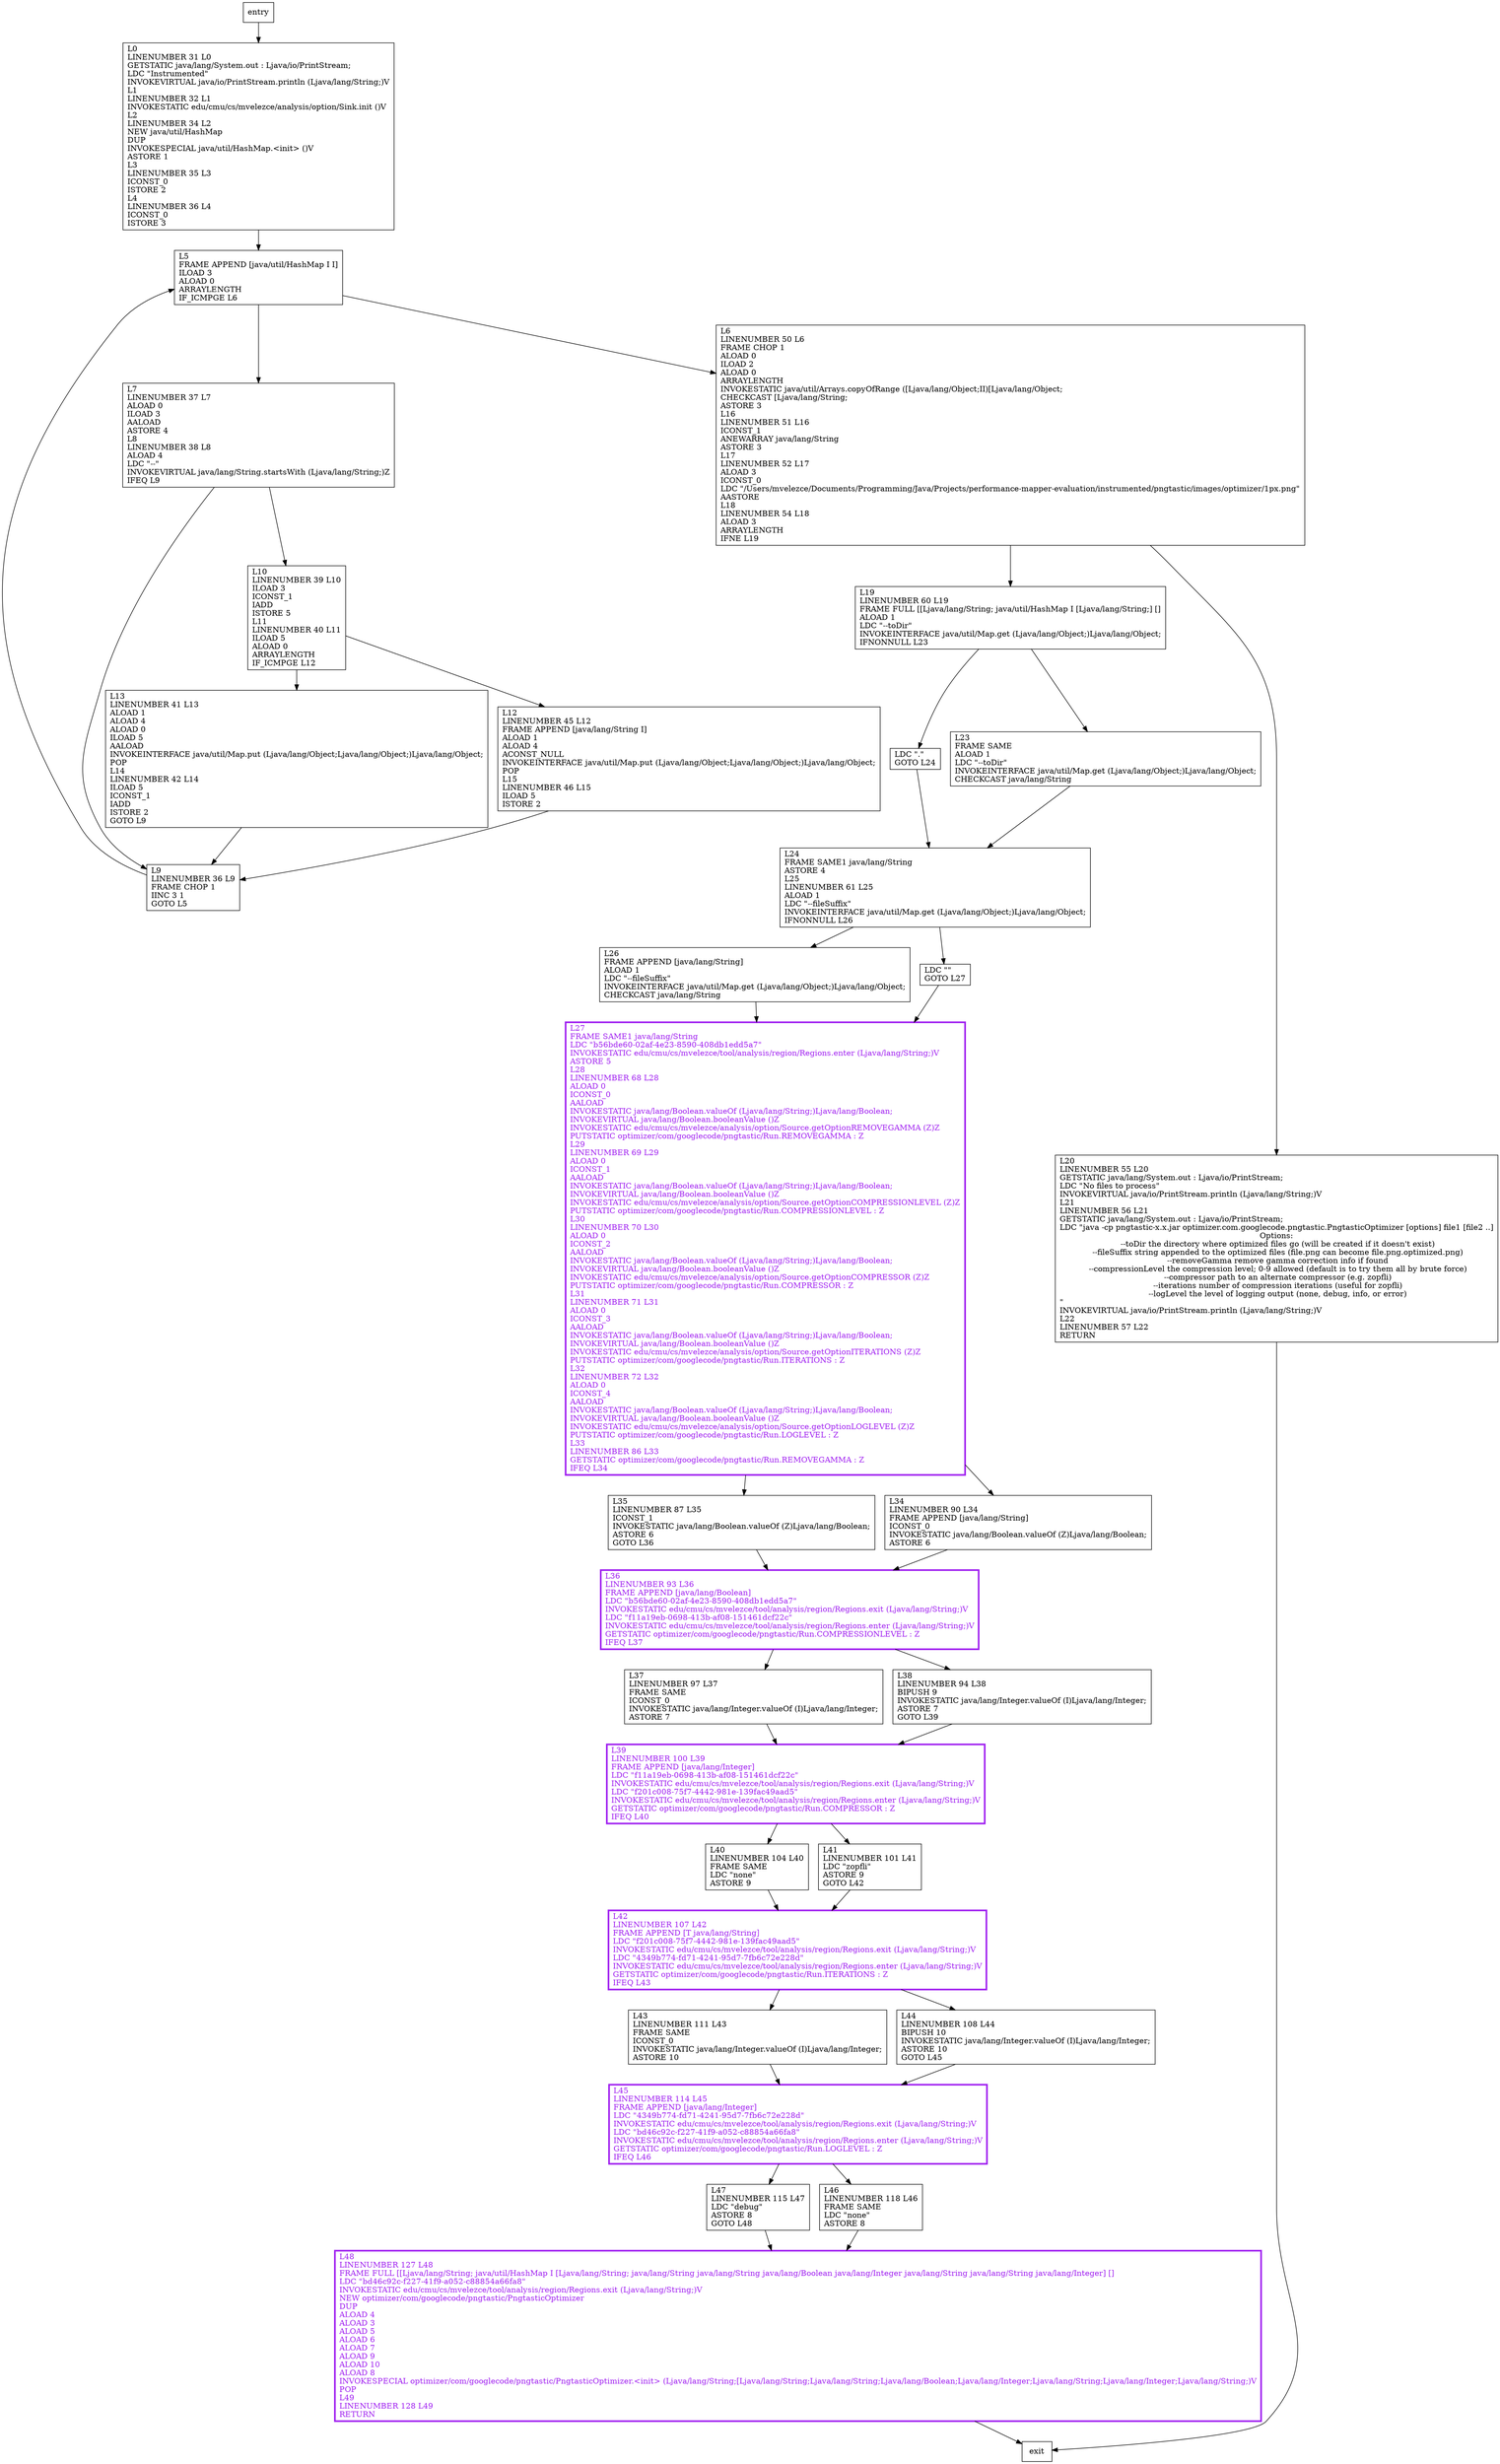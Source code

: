 digraph main {
node [shape=record];
313881452 [label="LDC \".\"\lGOTO L24\l"];
1829287142 [label="L13\lLINENUMBER 41 L13\lALOAD 1\lALOAD 4\lALOAD 0\lILOAD 5\lAALOAD\lINVOKEINTERFACE java/util/Map.put (Ljava/lang/Object;Ljava/lang/Object;)Ljava/lang/Object;\lPOP\lL14\lLINENUMBER 42 L14\lILOAD 5\lICONST_1\lIADD\lISTORE 2\lGOTO L9\l"];
1110981808 [label="L40\lLINENUMBER 104 L40\lFRAME SAME\lLDC \"none\"\lASTORE 9\l"];
535687332 [label="L7\lLINENUMBER 37 L7\lALOAD 0\lILOAD 3\lAALOAD\lASTORE 4\lL8\lLINENUMBER 38 L8\lALOAD 4\lLDC \"--\"\lINVOKEVIRTUAL java/lang/String.startsWith (Ljava/lang/String;)Z\lIFEQ L9\l"];
1532675992 [label="L39\lLINENUMBER 100 L39\lFRAME APPEND [java/lang/Integer]\lLDC \"f11a19eb-0698-413b-af08-151461dcf22c\"\lINVOKESTATIC edu/cmu/cs/mvelezce/tool/analysis/region/Regions.exit (Ljava/lang/String;)V\lLDC \"f201c008-75f7-4442-981e-139fac49aad5\"\lINVOKESTATIC edu/cmu/cs/mvelezce/tool/analysis/region/Regions.enter (Ljava/lang/String;)V\lGETSTATIC optimizer/com/googlecode/pngtastic/Run.COMPRESSOR : Z\lIFEQ L40\l"];
1986562346 [label="L41\lLINENUMBER 101 L41\lLDC \"zopfli\"\lASTORE 9\lGOTO L42\l"];
2077845538 [label="L0\lLINENUMBER 31 L0\lGETSTATIC java/lang/System.out : Ljava/io/PrintStream;\lLDC \"Instrumented\"\lINVOKEVIRTUAL java/io/PrintStream.println (Ljava/lang/String;)V\lL1\lLINENUMBER 32 L1\lINVOKESTATIC edu/cmu/cs/mvelezce/analysis/option/Sink.init ()V\lL2\lLINENUMBER 34 L2\lNEW java/util/HashMap\lDUP\lINVOKESPECIAL java/util/HashMap.\<init\> ()V\lASTORE 1\lL3\lLINENUMBER 35 L3\lICONST_0\lISTORE 2\lL4\lLINENUMBER 36 L4\lICONST_0\lISTORE 3\l"];
1692066743 [label="L6\lLINENUMBER 50 L6\lFRAME CHOP 1\lALOAD 0\lILOAD 2\lALOAD 0\lARRAYLENGTH\lINVOKESTATIC java/util/Arrays.copyOfRange ([Ljava/lang/Object;II)[Ljava/lang/Object;\lCHECKCAST [Ljava/lang/String;\lASTORE 3\lL16\lLINENUMBER 51 L16\lICONST_1\lANEWARRAY java/lang/String\lASTORE 3\lL17\lLINENUMBER 52 L17\lALOAD 3\lICONST_0\lLDC \"/Users/mvelezce/Documents/Programming/Java/Projects/performance-mapper-evaluation/instrumented/pngtastic/images/optimizer/1px.png\"\lAASTORE\lL18\lLINENUMBER 54 L18\lALOAD 3\lARRAYLENGTH\lIFNE L19\l"];
449541293 [label="L19\lLINENUMBER 60 L19\lFRAME FULL [[Ljava/lang/String; java/util/HashMap I [Ljava/lang/String;] []\lALOAD 1\lLDC \"--toDir\"\lINVOKEINTERFACE java/util/Map.get (Ljava/lang/Object;)Ljava/lang/Object;\lIFNONNULL L23\l"];
1940449684 [label="L37\lLINENUMBER 97 L37\lFRAME SAME\lICONST_0\lINVOKESTATIC java/lang/Integer.valueOf (I)Ljava/lang/Integer;\lASTORE 7\l"];
792210014 [label="L23\lFRAME SAME\lALOAD 1\lLDC \"--toDir\"\lINVOKEINTERFACE java/util/Map.get (Ljava/lang/Object;)Ljava/lang/Object;\lCHECKCAST java/lang/String\l"];
1620989914 [label="L47\lLINENUMBER 115 L47\lLDC \"debug\"\lASTORE 8\lGOTO L48\l"];
508323203 [label="L9\lLINENUMBER 36 L9\lFRAME CHOP 1\lIINC 3 1\lGOTO L5\l"];
176376157 [label="L42\lLINENUMBER 107 L42\lFRAME APPEND [T java/lang/String]\lLDC \"f201c008-75f7-4442-981e-139fac49aad5\"\lINVOKESTATIC edu/cmu/cs/mvelezce/tool/analysis/region/Regions.exit (Ljava/lang/String;)V\lLDC \"4349b774-fd71-4241-95d7-7fb6c72e228d\"\lINVOKESTATIC edu/cmu/cs/mvelezce/tool/analysis/region/Regions.enter (Ljava/lang/String;)V\lGETSTATIC optimizer/com/googlecode/pngtastic/Run.ITERATIONS : Z\lIFEQ L43\l"];
866474968 [label="L36\lLINENUMBER 93 L36\lFRAME APPEND [java/lang/Boolean]\lLDC \"b56bde60-02af-4e23-8590-408db1edd5a7\"\lINVOKESTATIC edu/cmu/cs/mvelezce/tool/analysis/region/Regions.exit (Ljava/lang/String;)V\lLDC \"f11a19eb-0698-413b-af08-151461dcf22c\"\lINVOKESTATIC edu/cmu/cs/mvelezce/tool/analysis/region/Regions.enter (Ljava/lang/String;)V\lGETSTATIC optimizer/com/googlecode/pngtastic/Run.COMPRESSIONLEVEL : Z\lIFEQ L37\l"];
269853881 [label="L5\lFRAME APPEND [java/util/HashMap I I]\lILOAD 3\lALOAD 0\lARRAYLENGTH\lIF_ICMPGE L6\l"];
1930842682 [label="L35\lLINENUMBER 87 L35\lICONST_1\lINVOKESTATIC java/lang/Boolean.valueOf (Z)Ljava/lang/Boolean;\lASTORE 6\lGOTO L36\l"];
752148842 [label="L26\lFRAME APPEND [java/lang/String]\lALOAD 1\lLDC \"--fileSuffix\"\lINVOKEINTERFACE java/util/Map.get (Ljava/lang/Object;)Ljava/lang/Object;\lCHECKCAST java/lang/String\l"];
786728464 [label="L10\lLINENUMBER 39 L10\lILOAD 3\lICONST_1\lIADD\lISTORE 5\lL11\lLINENUMBER 40 L11\lILOAD 5\lALOAD 0\lARRAYLENGTH\lIF_ICMPGE L12\l"];
495984416 [label="L12\lLINENUMBER 45 L12\lFRAME APPEND [java/lang/String I]\lALOAD 1\lALOAD 4\lACONST_NULL\lINVOKEINTERFACE java/util/Map.put (Ljava/lang/Object;Ljava/lang/Object;)Ljava/lang/Object;\lPOP\lL15\lLINENUMBER 46 L15\lILOAD 5\lISTORE 2\l"];
129958347 [label="L20\lLINENUMBER 55 L20\lGETSTATIC java/lang/System.out : Ljava/io/PrintStream;\lLDC \"No files to process\"\lINVOKEVIRTUAL java/io/PrintStream.println (Ljava/lang/String;)V\lL21\lLINENUMBER 56 L21\lGETSTATIC java/lang/System.out : Ljava/io/PrintStream;\lLDC \"java -cp pngtastic-x.x.jar optimizer.com.googlecode.pngtastic.PngtasticOptimizer [options] file1 [file2 ..]\nOptions:\n  --toDir            the directory where optimized files go (will be created if it doesn't exist)\n  --fileSuffix       string appended to the optimized files (file.png can become file.png.optimized.png)\n  --removeGamma      remove gamma correction info if found\n  --compressionLevel the compression level; 0-9 allowed (default is to try them all by brute force)\n  --compressor       path to an alternate compressor (e.g. zopfli)\n  --iterations       number of compression iterations (useful for zopfli)\n  --logLevel         the level of logging output (none, debug, info, or error)\n\"\lINVOKEVIRTUAL java/io/PrintStream.println (Ljava/lang/String;)V\lL22\lLINENUMBER 57 L22\lRETURN\l"];
1402606475 [label="L24\lFRAME SAME1 java/lang/String\lASTORE 4\lL25\lLINENUMBER 61 L25\lALOAD 1\lLDC \"--fileSuffix\"\lINVOKEINTERFACE java/util/Map.get (Ljava/lang/Object;)Ljava/lang/Object;\lIFNONNULL L26\l"];
1112560756 [label="LDC \"\"\lGOTO L27\l"];
1457352442 [label="L48\lLINENUMBER 127 L48\lFRAME FULL [[Ljava/lang/String; java/util/HashMap I [Ljava/lang/String; java/lang/String java/lang/String java/lang/Boolean java/lang/Integer java/lang/String java/lang/String java/lang/Integer] []\lLDC \"bd46c92c-f227-41f9-a052-c88854a66fa8\"\lINVOKESTATIC edu/cmu/cs/mvelezce/tool/analysis/region/Regions.exit (Ljava/lang/String;)V\lNEW optimizer/com/googlecode/pngtastic/PngtasticOptimizer\lDUP\lALOAD 4\lALOAD 3\lALOAD 5\lALOAD 6\lALOAD 7\lALOAD 9\lALOAD 10\lALOAD 8\lINVOKESPECIAL optimizer/com/googlecode/pngtastic/PngtasticOptimizer.\<init\> (Ljava/lang/String;[Ljava/lang/String;Ljava/lang/String;Ljava/lang/Boolean;Ljava/lang/Integer;Ljava/lang/String;Ljava/lang/Integer;Ljava/lang/String;)V\lPOP\lL49\lLINENUMBER 128 L49\lRETURN\l"];
2068279617 [label="L27\lFRAME SAME1 java/lang/String\lLDC \"b56bde60-02af-4e23-8590-408db1edd5a7\"\lINVOKESTATIC edu/cmu/cs/mvelezce/tool/analysis/region/Regions.enter (Ljava/lang/String;)V\lASTORE 5\lL28\lLINENUMBER 68 L28\lALOAD 0\lICONST_0\lAALOAD\lINVOKESTATIC java/lang/Boolean.valueOf (Ljava/lang/String;)Ljava/lang/Boolean;\lINVOKEVIRTUAL java/lang/Boolean.booleanValue ()Z\lINVOKESTATIC edu/cmu/cs/mvelezce/analysis/option/Source.getOptionREMOVEGAMMA (Z)Z\lPUTSTATIC optimizer/com/googlecode/pngtastic/Run.REMOVEGAMMA : Z\lL29\lLINENUMBER 69 L29\lALOAD 0\lICONST_1\lAALOAD\lINVOKESTATIC java/lang/Boolean.valueOf (Ljava/lang/String;)Ljava/lang/Boolean;\lINVOKEVIRTUAL java/lang/Boolean.booleanValue ()Z\lINVOKESTATIC edu/cmu/cs/mvelezce/analysis/option/Source.getOptionCOMPRESSIONLEVEL (Z)Z\lPUTSTATIC optimizer/com/googlecode/pngtastic/Run.COMPRESSIONLEVEL : Z\lL30\lLINENUMBER 70 L30\lALOAD 0\lICONST_2\lAALOAD\lINVOKESTATIC java/lang/Boolean.valueOf (Ljava/lang/String;)Ljava/lang/Boolean;\lINVOKEVIRTUAL java/lang/Boolean.booleanValue ()Z\lINVOKESTATIC edu/cmu/cs/mvelezce/analysis/option/Source.getOptionCOMPRESSOR (Z)Z\lPUTSTATIC optimizer/com/googlecode/pngtastic/Run.COMPRESSOR : Z\lL31\lLINENUMBER 71 L31\lALOAD 0\lICONST_3\lAALOAD\lINVOKESTATIC java/lang/Boolean.valueOf (Ljava/lang/String;)Ljava/lang/Boolean;\lINVOKEVIRTUAL java/lang/Boolean.booleanValue ()Z\lINVOKESTATIC edu/cmu/cs/mvelezce/analysis/option/Source.getOptionITERATIONS (Z)Z\lPUTSTATIC optimizer/com/googlecode/pngtastic/Run.ITERATIONS : Z\lL32\lLINENUMBER 72 L32\lALOAD 0\lICONST_4\lAALOAD\lINVOKESTATIC java/lang/Boolean.valueOf (Ljava/lang/String;)Ljava/lang/Boolean;\lINVOKEVIRTUAL java/lang/Boolean.booleanValue ()Z\lINVOKESTATIC edu/cmu/cs/mvelezce/analysis/option/Source.getOptionLOGLEVEL (Z)Z\lPUTSTATIC optimizer/com/googlecode/pngtastic/Run.LOGLEVEL : Z\lL33\lLINENUMBER 86 L33\lGETSTATIC optimizer/com/googlecode/pngtastic/Run.REMOVEGAMMA : Z\lIFEQ L34\l"];
908435478 [label="L45\lLINENUMBER 114 L45\lFRAME APPEND [java/lang/Integer]\lLDC \"4349b774-fd71-4241-95d7-7fb6c72e228d\"\lINVOKESTATIC edu/cmu/cs/mvelezce/tool/analysis/region/Regions.exit (Ljava/lang/String;)V\lLDC \"bd46c92c-f227-41f9-a052-c88854a66fa8\"\lINVOKESTATIC edu/cmu/cs/mvelezce/tool/analysis/region/Regions.enter (Ljava/lang/String;)V\lGETSTATIC optimizer/com/googlecode/pngtastic/Run.LOGLEVEL : Z\lIFEQ L46\l"];
132659602 [label="L43\lLINENUMBER 111 L43\lFRAME SAME\lICONST_0\lINVOKESTATIC java/lang/Integer.valueOf (I)Ljava/lang/Integer;\lASTORE 10\l"];
645717550 [label="L46\lLINENUMBER 118 L46\lFRAME SAME\lLDC \"none\"\lASTORE 8\l"];
438092131 [label="L38\lLINENUMBER 94 L38\lBIPUSH 9\lINVOKESTATIC java/lang/Integer.valueOf (I)Ljava/lang/Integer;\lASTORE 7\lGOTO L39\l"];
2017600489 [label="L34\lLINENUMBER 90 L34\lFRAME APPEND [java/lang/String]\lICONST_0\lINVOKESTATIC java/lang/Boolean.valueOf (Z)Ljava/lang/Boolean;\lASTORE 6\l"];
70666339 [label="L44\lLINENUMBER 108 L44\lBIPUSH 10\lINVOKESTATIC java/lang/Integer.valueOf (I)Ljava/lang/Integer;\lASTORE 10\lGOTO L45\l"];
entry;
exit;
313881452 -> 1402606475;
1829287142 -> 508323203;
1110981808 -> 176376157;
535687332 -> 786728464;
535687332 -> 508323203;
1532675992 -> 1110981808;
1532675992 -> 1986562346;
1986562346 -> 176376157;
2077845538 -> 269853881;
1692066743 -> 129958347;
1692066743 -> 449541293;
449541293 -> 313881452;
449541293 -> 792210014;
1940449684 -> 1532675992;
792210014 -> 1402606475;
1620989914 -> 1457352442;
508323203 -> 269853881;
176376157 -> 132659602;
176376157 -> 70666339;
866474968 -> 1940449684;
866474968 -> 438092131;
269853881 -> 535687332;
269853881 -> 1692066743;
1930842682 -> 866474968;
752148842 -> 2068279617;
entry -> 2077845538;
786728464 -> 495984416;
786728464 -> 1829287142;
495984416 -> 508323203;
129958347 -> exit;
1402606475 -> 1112560756;
1402606475 -> 752148842;
1112560756 -> 2068279617;
1457352442 -> exit;
2068279617 -> 1930842682;
2068279617 -> 2017600489;
908435478 -> 645717550;
908435478 -> 1620989914;
132659602 -> 908435478;
645717550 -> 1457352442;
438092131 -> 1532675992;
2017600489 -> 866474968;
70666339 -> 908435478;
176376157[fontcolor="purple", penwidth=3, color="purple"];
866474968[fontcolor="purple", penwidth=3, color="purple"];
1532675992[fontcolor="purple", penwidth=3, color="purple"];
1457352442[fontcolor="purple", penwidth=3, color="purple"];
2068279617[fontcolor="purple", penwidth=3, color="purple"];
908435478[fontcolor="purple", penwidth=3, color="purple"];
}
